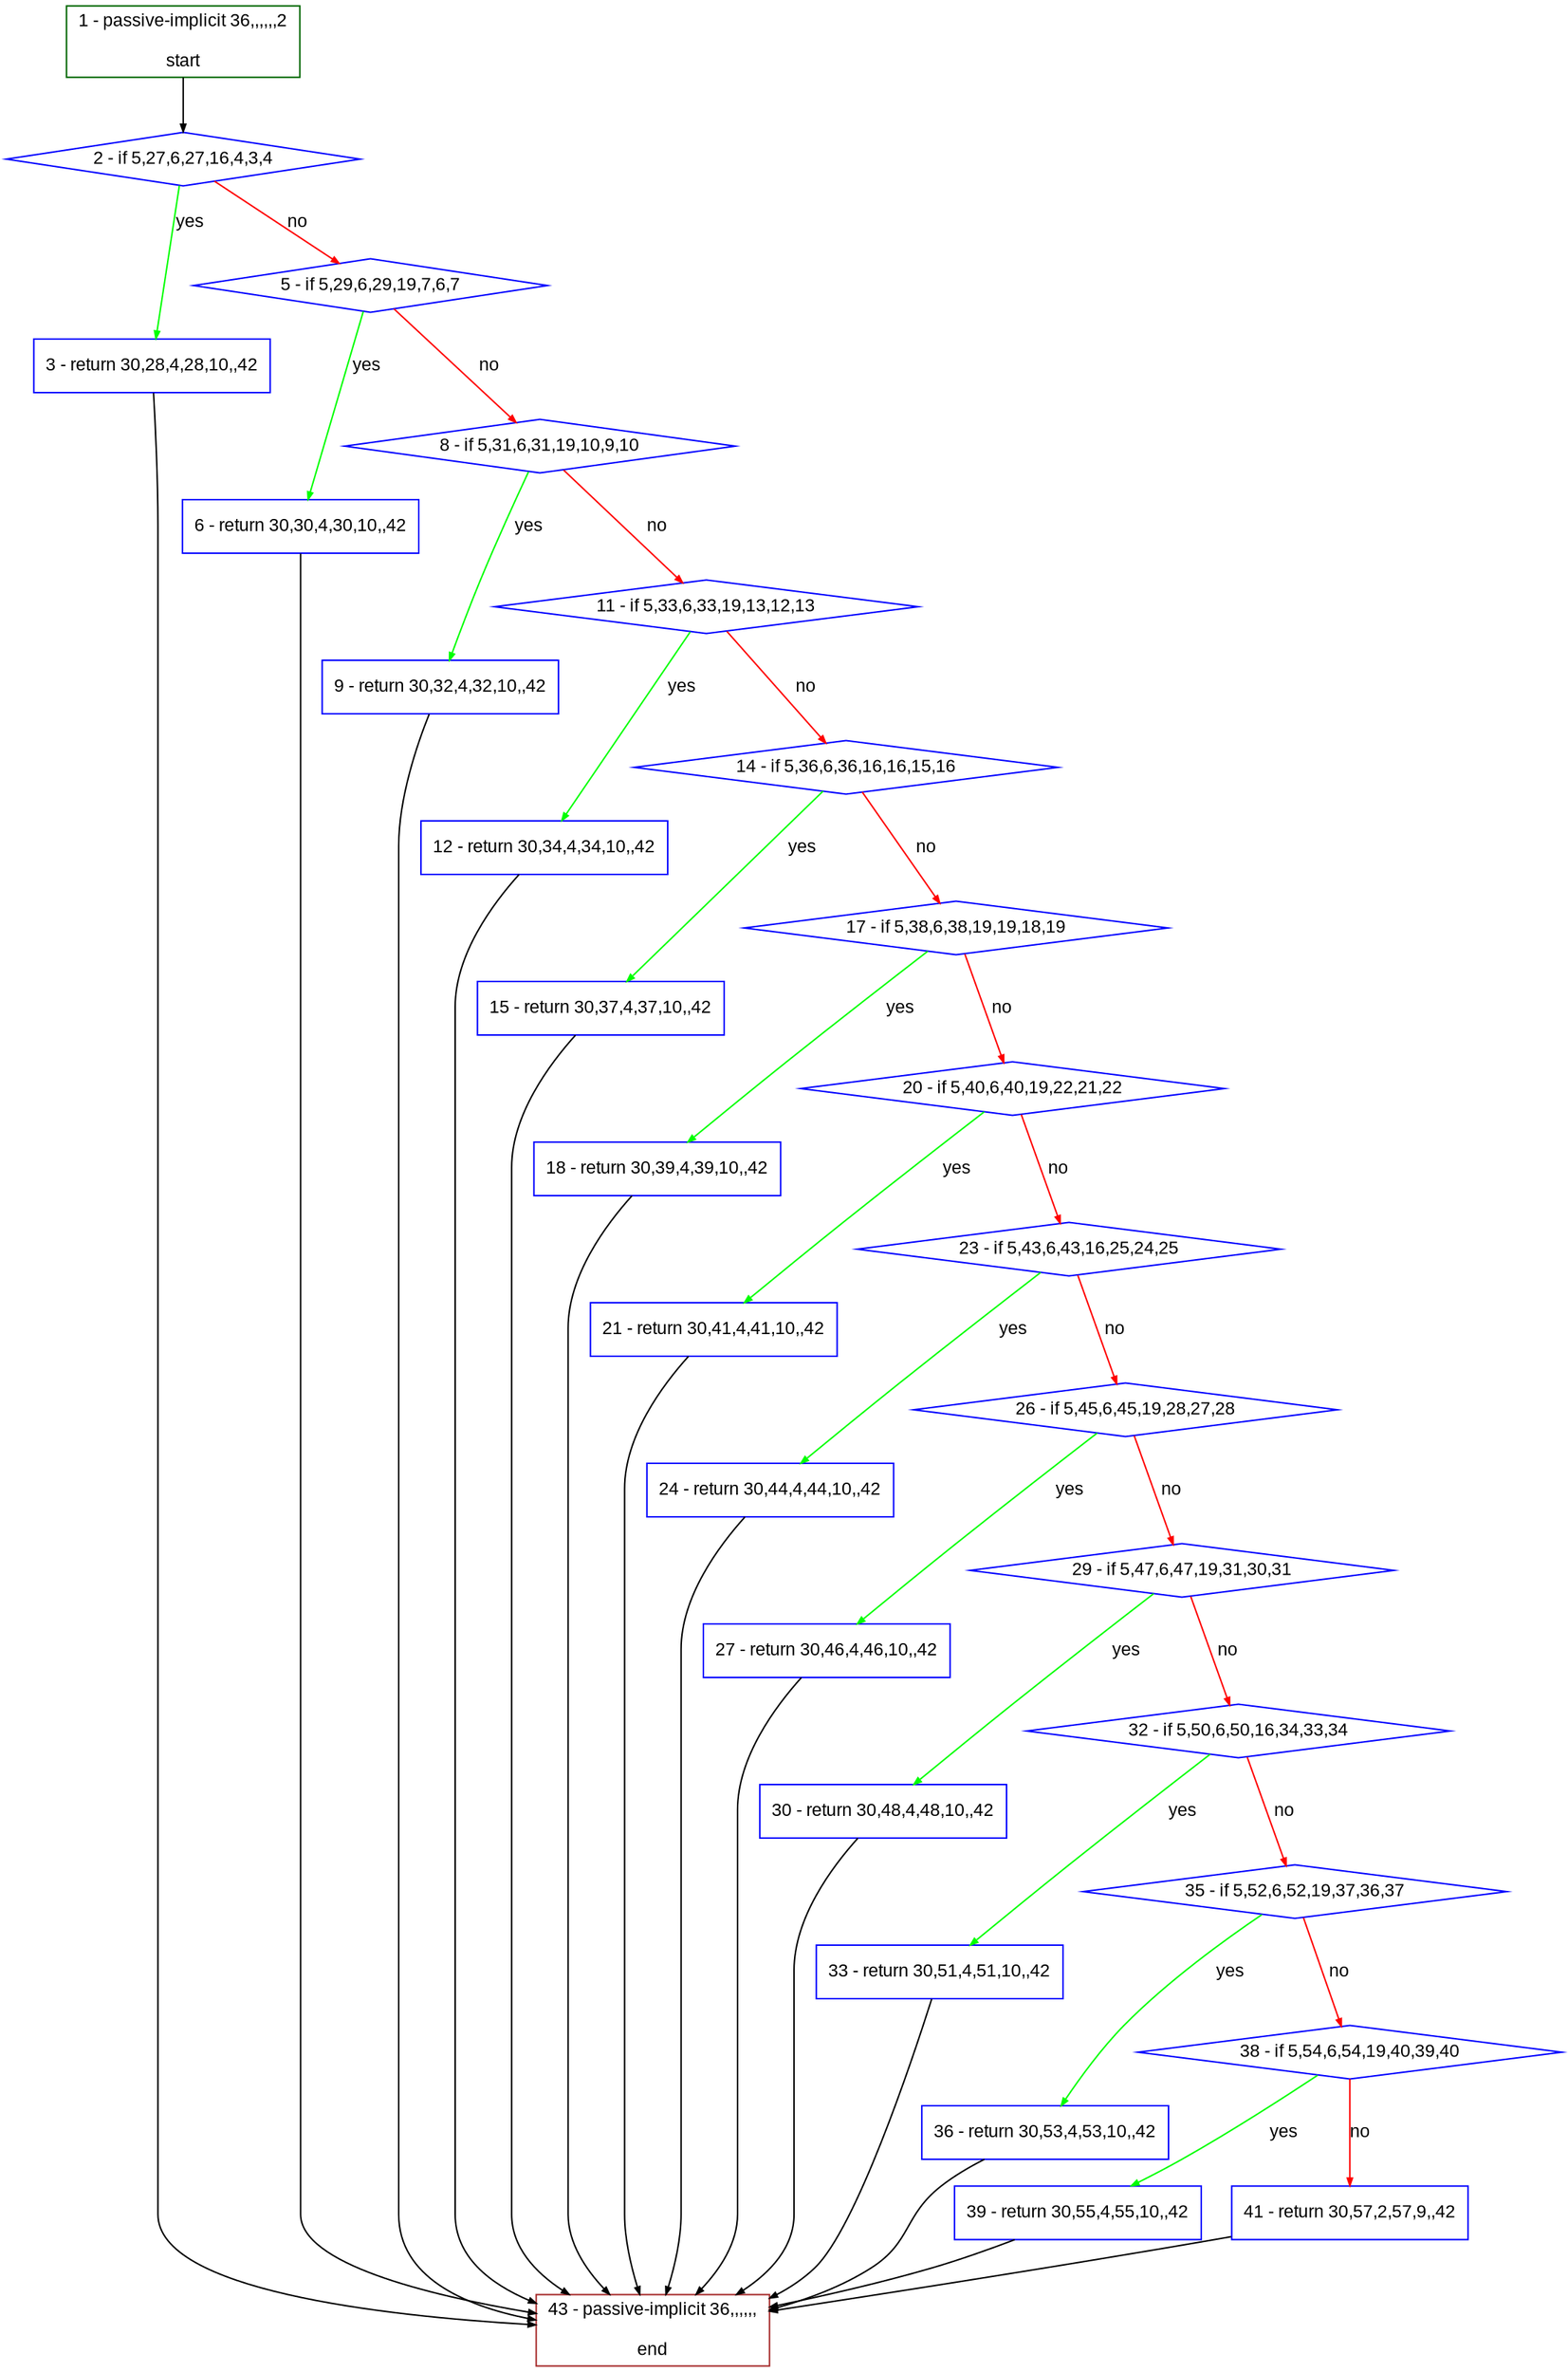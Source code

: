 digraph "" {
  graph [bgcolor="white", fillcolor="#FFFFCC", pack="true", packmode="clust", fontname="Arial", label="", fontsize="12", compound="true", style="rounded,filled"];
  node [node_initialized="no", fillcolor="white", fontname="Arial", label="", color="grey", fontsize="12", fixedsize="false", compound="true", shape="rectangle", style="filled"];
  edge [arrowtail="none", lhead="", fontcolor="black", fontname="Arial", label="", color="black", fontsize="12", arrowhead="normal", arrowsize="0.5", compound="true", ltail="", dir="forward"];
  __N1 [fillcolor="#ffffff", label="2 - if 5,27,6,27,16,4,3,4", color="#0000ff", shape="diamond", style="filled"];
  __N2 [fillcolor="#ffffff", label="1 - passive-implicit 36,,,,,,2\n\nstart", color="#006400", shape="box", style="filled"];
  __N3 [fillcolor="#ffffff", label="3 - return 30,28,4,28,10,,42", color="#0000ff", shape="box", style="filled"];
  __N4 [fillcolor="#ffffff", label="5 - if 5,29,6,29,19,7,6,7", color="#0000ff", shape="diamond", style="filled"];
  __N5 [fillcolor="#ffffff", label="43 - passive-implicit 36,,,,,,\n\nend", color="#a52a2a", shape="box", style="filled"];
  __N6 [fillcolor="#ffffff", label="6 - return 30,30,4,30,10,,42", color="#0000ff", shape="box", style="filled"];
  __N7 [fillcolor="#ffffff", label="8 - if 5,31,6,31,19,10,9,10", color="#0000ff", shape="diamond", style="filled"];
  __N8 [fillcolor="#ffffff", label="9 - return 30,32,4,32,10,,42", color="#0000ff", shape="box", style="filled"];
  __N9 [fillcolor="#ffffff", label="11 - if 5,33,6,33,19,13,12,13", color="#0000ff", shape="diamond", style="filled"];
  __N10 [fillcolor="#ffffff", label="12 - return 30,34,4,34,10,,42", color="#0000ff", shape="box", style="filled"];
  __N11 [fillcolor="#ffffff", label="14 - if 5,36,6,36,16,16,15,16", color="#0000ff", shape="diamond", style="filled"];
  __N12 [fillcolor="#ffffff", label="15 - return 30,37,4,37,10,,42", color="#0000ff", shape="box", style="filled"];
  __N13 [fillcolor="#ffffff", label="17 - if 5,38,6,38,19,19,18,19", color="#0000ff", shape="diamond", style="filled"];
  __N14 [fillcolor="#ffffff", label="18 - return 30,39,4,39,10,,42", color="#0000ff", shape="box", style="filled"];
  __N15 [fillcolor="#ffffff", label="20 - if 5,40,6,40,19,22,21,22", color="#0000ff", shape="diamond", style="filled"];
  __N16 [fillcolor="#ffffff", label="21 - return 30,41,4,41,10,,42", color="#0000ff", shape="box", style="filled"];
  __N17 [fillcolor="#ffffff", label="23 - if 5,43,6,43,16,25,24,25", color="#0000ff", shape="diamond", style="filled"];
  __N18 [fillcolor="#ffffff", label="24 - return 30,44,4,44,10,,42", color="#0000ff", shape="box", style="filled"];
  __N19 [fillcolor="#ffffff", label="26 - if 5,45,6,45,19,28,27,28", color="#0000ff", shape="diamond", style="filled"];
  __N20 [fillcolor="#ffffff", label="27 - return 30,46,4,46,10,,42", color="#0000ff", shape="box", style="filled"];
  __N21 [fillcolor="#ffffff", label="29 - if 5,47,6,47,19,31,30,31", color="#0000ff", shape="diamond", style="filled"];
  __N22 [fillcolor="#ffffff", label="30 - return 30,48,4,48,10,,42", color="#0000ff", shape="box", style="filled"];
  __N23 [fillcolor="#ffffff", label="32 - if 5,50,6,50,16,34,33,34", color="#0000ff", shape="diamond", style="filled"];
  __N24 [fillcolor="#ffffff", label="33 - return 30,51,4,51,10,,42", color="#0000ff", shape="box", style="filled"];
  __N25 [fillcolor="#ffffff", label="35 - if 5,52,6,52,19,37,36,37", color="#0000ff", shape="diamond", style="filled"];
  __N26 [fillcolor="#ffffff", label="36 - return 30,53,4,53,10,,42", color="#0000ff", shape="box", style="filled"];
  __N27 [fillcolor="#ffffff", label="38 - if 5,54,6,54,19,40,39,40", color="#0000ff", shape="diamond", style="filled"];
  __N28 [fillcolor="#ffffff", label="39 - return 30,55,4,55,10,,42", color="#0000ff", shape="box", style="filled"];
  __N29 [fillcolor="#ffffff", label="41 - return 30,57,2,57,9,,42", color="#0000ff", shape="box", style="filled"];
  __N2 -> __N1 [arrowtail="none", color="#000000", label="", arrowhead="normal", dir="forward"];
  __N1 -> __N3 [arrowtail="none", color="#00ff00", label="yes", arrowhead="normal", dir="forward"];
  __N1 -> __N4 [arrowtail="none", color="#ff0000", label="no", arrowhead="normal", dir="forward"];
  __N3 -> __N5 [arrowtail="none", color="#000000", label="", arrowhead="normal", dir="forward"];
  __N4 -> __N6 [arrowtail="none", color="#00ff00", label="yes", arrowhead="normal", dir="forward"];
  __N4 -> __N7 [arrowtail="none", color="#ff0000", label="no", arrowhead="normal", dir="forward"];
  __N6 -> __N5 [arrowtail="none", color="#000000", label="", arrowhead="normal", dir="forward"];
  __N7 -> __N8 [arrowtail="none", color="#00ff00", label="yes", arrowhead="normal", dir="forward"];
  __N7 -> __N9 [arrowtail="none", color="#ff0000", label="no", arrowhead="normal", dir="forward"];
  __N8 -> __N5 [arrowtail="none", color="#000000", label="", arrowhead="normal", dir="forward"];
  __N9 -> __N10 [arrowtail="none", color="#00ff00", label="yes", arrowhead="normal", dir="forward"];
  __N9 -> __N11 [arrowtail="none", color="#ff0000", label="no", arrowhead="normal", dir="forward"];
  __N10 -> __N5 [arrowtail="none", color="#000000", label="", arrowhead="normal", dir="forward"];
  __N11 -> __N12 [arrowtail="none", color="#00ff00", label="yes", arrowhead="normal", dir="forward"];
  __N11 -> __N13 [arrowtail="none", color="#ff0000", label="no", arrowhead="normal", dir="forward"];
  __N12 -> __N5 [arrowtail="none", color="#000000", label="", arrowhead="normal", dir="forward"];
  __N13 -> __N14 [arrowtail="none", color="#00ff00", label="yes", arrowhead="normal", dir="forward"];
  __N13 -> __N15 [arrowtail="none", color="#ff0000", label="no", arrowhead="normal", dir="forward"];
  __N14 -> __N5 [arrowtail="none", color="#000000", label="", arrowhead="normal", dir="forward"];
  __N15 -> __N16 [arrowtail="none", color="#00ff00", label="yes", arrowhead="normal", dir="forward"];
  __N15 -> __N17 [arrowtail="none", color="#ff0000", label="no", arrowhead="normal", dir="forward"];
  __N16 -> __N5 [arrowtail="none", color="#000000", label="", arrowhead="normal", dir="forward"];
  __N17 -> __N18 [arrowtail="none", color="#00ff00", label="yes", arrowhead="normal", dir="forward"];
  __N17 -> __N19 [arrowtail="none", color="#ff0000", label="no", arrowhead="normal", dir="forward"];
  __N18 -> __N5 [arrowtail="none", color="#000000", label="", arrowhead="normal", dir="forward"];
  __N19 -> __N20 [arrowtail="none", color="#00ff00", label="yes", arrowhead="normal", dir="forward"];
  __N19 -> __N21 [arrowtail="none", color="#ff0000", label="no", arrowhead="normal", dir="forward"];
  __N20 -> __N5 [arrowtail="none", color="#000000", label="", arrowhead="normal", dir="forward"];
  __N21 -> __N22 [arrowtail="none", color="#00ff00", label="yes", arrowhead="normal", dir="forward"];
  __N21 -> __N23 [arrowtail="none", color="#ff0000", label="no", arrowhead="normal", dir="forward"];
  __N22 -> __N5 [arrowtail="none", color="#000000", label="", arrowhead="normal", dir="forward"];
  __N23 -> __N24 [arrowtail="none", color="#00ff00", label="yes", arrowhead="normal", dir="forward"];
  __N23 -> __N25 [arrowtail="none", color="#ff0000", label="no", arrowhead="normal", dir="forward"];
  __N24 -> __N5 [arrowtail="none", color="#000000", label="", arrowhead="normal", dir="forward"];
  __N25 -> __N26 [arrowtail="none", color="#00ff00", label="yes", arrowhead="normal", dir="forward"];
  __N25 -> __N27 [arrowtail="none", color="#ff0000", label="no", arrowhead="normal", dir="forward"];
  __N26 -> __N5 [arrowtail="none", color="#000000", label="", arrowhead="normal", dir="forward"];
  __N27 -> __N28 [arrowtail="none", color="#00ff00", label="yes", arrowhead="normal", dir="forward"];
  __N27 -> __N29 [arrowtail="none", color="#ff0000", label="no", arrowhead="normal", dir="forward"];
  __N28 -> __N5 [arrowtail="none", color="#000000", label="", arrowhead="normal", dir="forward"];
  __N29 -> __N5 [arrowtail="none", color="#000000", label="", arrowhead="normal", dir="forward"];
}
